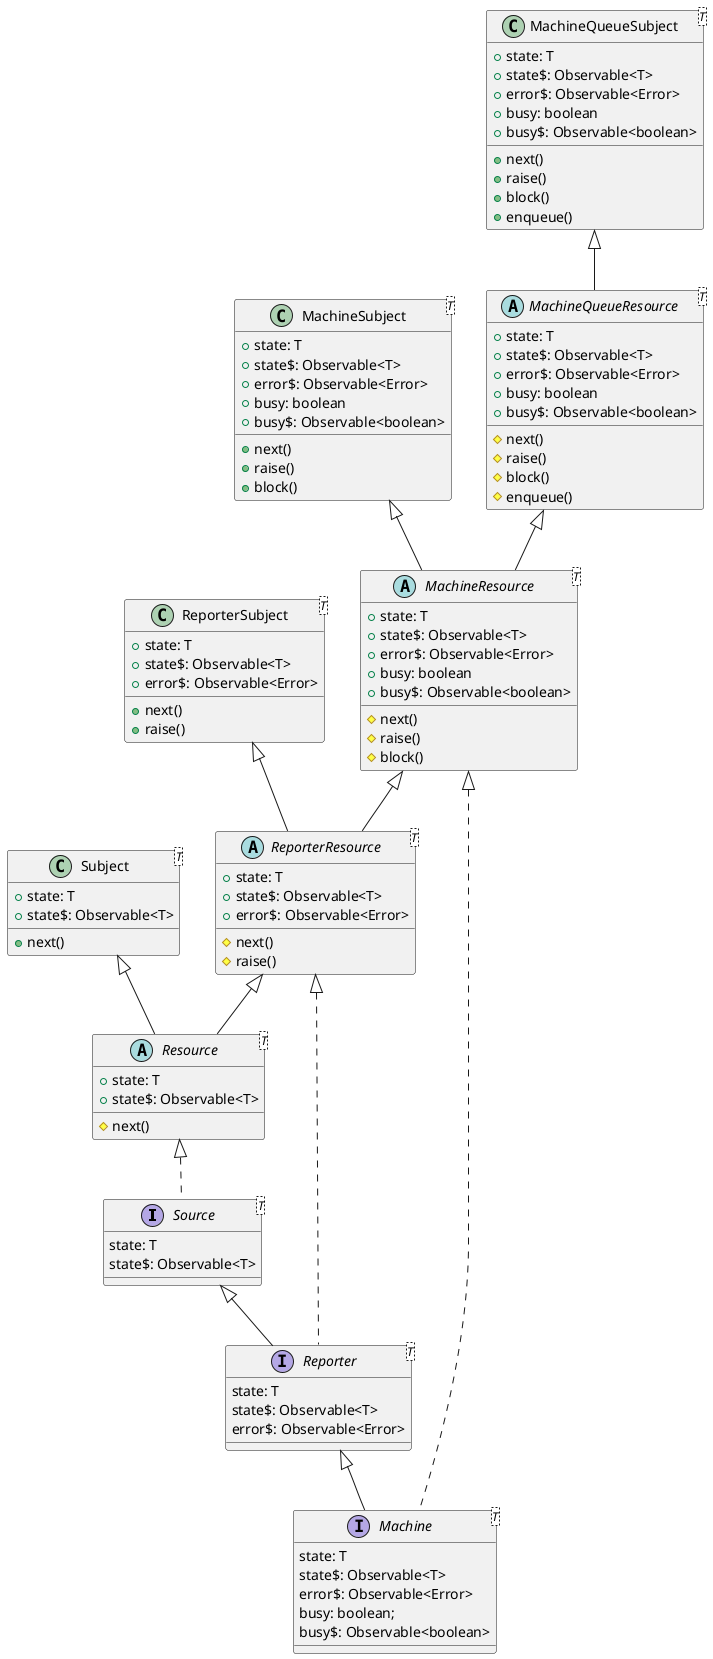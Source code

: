 @startuml Sources

interface Source<T> {
  state: T
  state$: Observable<T>
}

Source <|-- Reporter
interface Reporter<T> {
  state: T
  state$: Observable<T>
  error$: Observable<Error>
}

Reporter <|-- Machine
interface Machine<T> {
  state: T
  state$: Observable<T>
  error$: Observable<Error>
  busy: boolean;
  busy$: Observable<boolean>
}

Resource <|.. Source
abstract class Resource<T> {
  +state: T
  +state$: Observable<T>
  #next()
}

Subject <|-- Resource
class Subject<T> {
  +state: T
  +state$: Observable<T>
  +next()
}

ReporterResource <|.. Reporter
ReporterResource <|-- Resource
abstract class ReporterResource<T> {
  +state: T
  +state$: Observable<T>
  +error$: Observable<Error>
  #next()
  #raise()
}

ReporterSubject <|-- ReporterResource
class ReporterSubject<T> {
  +state: T
  +state$: Observable<T>
  +error$: Observable<Error>
  +next()
  +raise()
}

MachineResource <|.. Machine
MachineResource <|-- ReporterResource
abstract class MachineResource<T> {
  +state: T
  +state$: Observable<T>
  +error$: Observable<Error>
  +busy: boolean
  +busy$: Observable<boolean>
  #next()
  #raise()
  #block()
}

MachineSubject <|-- MachineResource
class MachineSubject<T> {
  +state: T
  +state$: Observable<T>
  +error$: Observable<Error>
  +busy: boolean
  +busy$: Observable<boolean>
  +next()
  +raise()
  +block()
}

MachineQueueResource <|-- MachineResource
abstract class MachineQueueResource<T> {
  +state: T
  +state$: Observable<T>
  +error$: Observable<Error>
  +busy: boolean
  +busy$: Observable<boolean>
  #next()
  #raise()
  #block()
  #enqueue()
}

MachineQueueSubject <|-- MachineQueueResource
class MachineQueueSubject<T> {
  +state: T
  +state$: Observable<T>
  +error$: Observable<Error>
  +busy: boolean
  +busy$: Observable<boolean>
  +next()
  +raise()
  +block()
  +enqueue()
}

@enduml